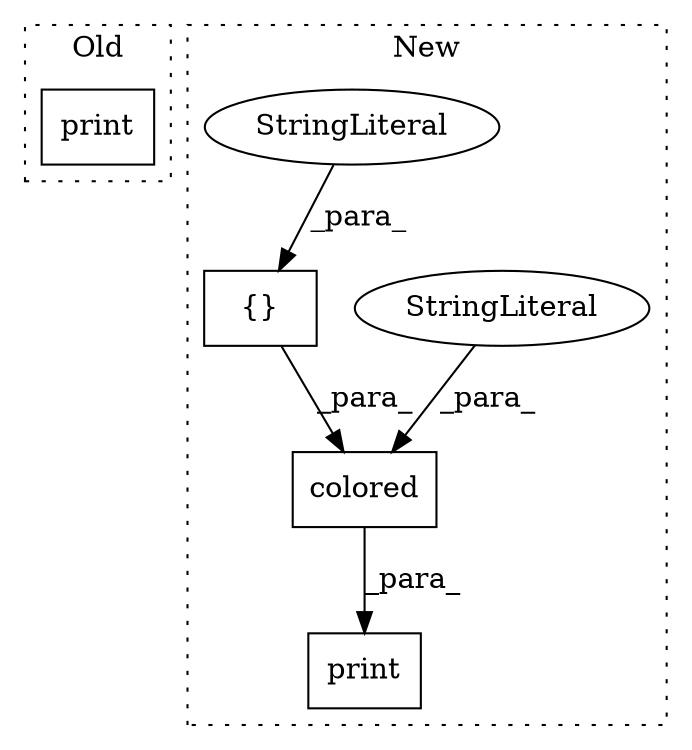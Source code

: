 digraph G {
subgraph cluster0 {
1 [label="print" a="32" s="60085,60153" l="6,1" shape="box"];
label = "Old";
style="dotted";
}
subgraph cluster1 {
2 [label="colored" a="32" s="64211,64308" l="8,1" shape="box"];
3 [label="print" a="32" s="64205,64309" l="6,1" shape="box"];
4 [label="StringLiteral" a="45" s="64219" l="62" shape="ellipse"];
5 [label="{}" a="4" s="64300,64307" l="1,1" shape="box"];
6 [label="StringLiteral" a="45" s="64301" l="6" shape="ellipse"];
label = "New";
style="dotted";
}
2 -> 3 [label="_para_"];
4 -> 2 [label="_para_"];
5 -> 2 [label="_para_"];
6 -> 5 [label="_para_"];
}